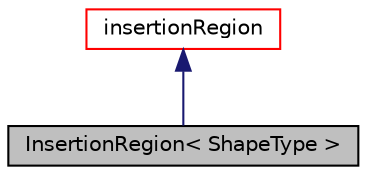 digraph "InsertionRegion&lt; ShapeType &gt;"
{
 // LATEX_PDF_SIZE
  edge [fontname="Helvetica",fontsize="10",labelfontname="Helvetica",labelfontsize="10"];
  node [fontname="Helvetica",fontsize="10",shape=record];
  Node1 [label="InsertionRegion\< ShapeType \>",height=0.2,width=0.4,color="black", fillcolor="grey75", style="filled", fontcolor="black",tooltip="This manages insertion of particles from a region based on the ShapeType."];
  Node2 -> Node1 [dir="back",color="midnightblue",fontsize="10",style="solid",fontname="Helvetica"];
  Node2 [label="insertionRegion",height=0.2,width=0.4,color="red", fillcolor="white", style="filled",URL="$classpFlow_1_1insertionRegion.html",tooltip="This class defines all the necessary enteties for defining an insertion region."];
}
